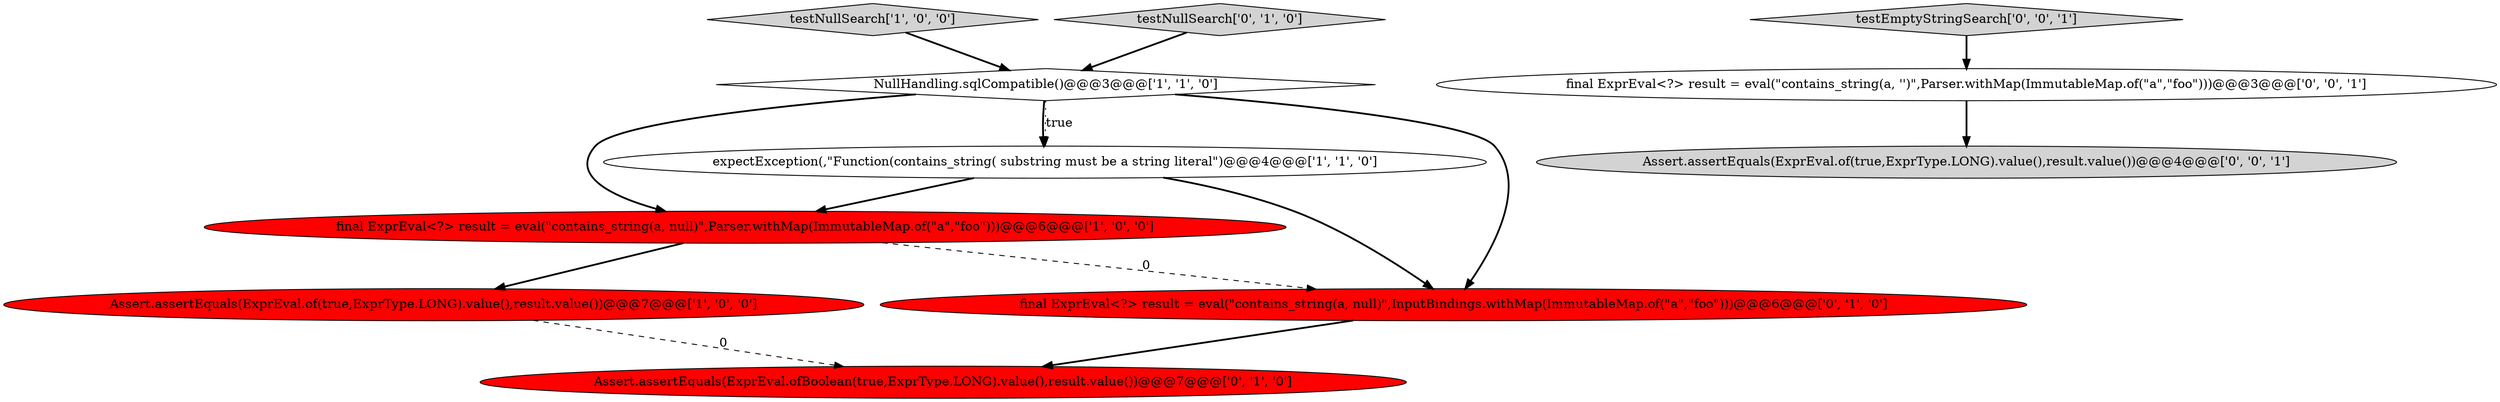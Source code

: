 digraph {
1 [style = filled, label = "testNullSearch['1', '0', '0']", fillcolor = lightgray, shape = diamond image = "AAA0AAABBB1BBB"];
8 [style = filled, label = "testEmptyStringSearch['0', '0', '1']", fillcolor = lightgray, shape = diamond image = "AAA0AAABBB3BBB"];
5 [style = filled, label = "testNullSearch['0', '1', '0']", fillcolor = lightgray, shape = diamond image = "AAA0AAABBB2BBB"];
3 [style = filled, label = "Assert.assertEquals(ExprEval.of(true,ExprType.LONG).value(),result.value())@@@7@@@['1', '0', '0']", fillcolor = red, shape = ellipse image = "AAA1AAABBB1BBB"];
2 [style = filled, label = "final ExprEval<?> result = eval(\"contains_string(a, null)\",Parser.withMap(ImmutableMap.of(\"a\",\"foo\")))@@@6@@@['1', '0', '0']", fillcolor = red, shape = ellipse image = "AAA1AAABBB1BBB"];
0 [style = filled, label = "expectException(,\"Function(contains_string( substring must be a string literal\")@@@4@@@['1', '1', '0']", fillcolor = white, shape = ellipse image = "AAA0AAABBB1BBB"];
6 [style = filled, label = "Assert.assertEquals(ExprEval.ofBoolean(true,ExprType.LONG).value(),result.value())@@@7@@@['0', '1', '0']", fillcolor = red, shape = ellipse image = "AAA1AAABBB2BBB"];
9 [style = filled, label = "Assert.assertEquals(ExprEval.of(true,ExprType.LONG).value(),result.value())@@@4@@@['0', '0', '1']", fillcolor = lightgray, shape = ellipse image = "AAA0AAABBB3BBB"];
7 [style = filled, label = "final ExprEval<?> result = eval(\"contains_string(a, null)\",InputBindings.withMap(ImmutableMap.of(\"a\",\"foo\")))@@@6@@@['0', '1', '0']", fillcolor = red, shape = ellipse image = "AAA1AAABBB2BBB"];
10 [style = filled, label = "final ExprEval<?> result = eval(\"contains_string(a, '')\",Parser.withMap(ImmutableMap.of(\"a\",\"foo\")))@@@3@@@['0', '0', '1']", fillcolor = white, shape = ellipse image = "AAA0AAABBB3BBB"];
4 [style = filled, label = "NullHandling.sqlCompatible()@@@3@@@['1', '1', '0']", fillcolor = white, shape = diamond image = "AAA0AAABBB1BBB"];
8->10 [style = bold, label=""];
1->4 [style = bold, label=""];
10->9 [style = bold, label=""];
3->6 [style = dashed, label="0"];
7->6 [style = bold, label=""];
4->2 [style = bold, label=""];
4->0 [style = bold, label=""];
2->7 [style = dashed, label="0"];
4->7 [style = bold, label=""];
5->4 [style = bold, label=""];
2->3 [style = bold, label=""];
4->0 [style = dotted, label="true"];
0->2 [style = bold, label=""];
0->7 [style = bold, label=""];
}
